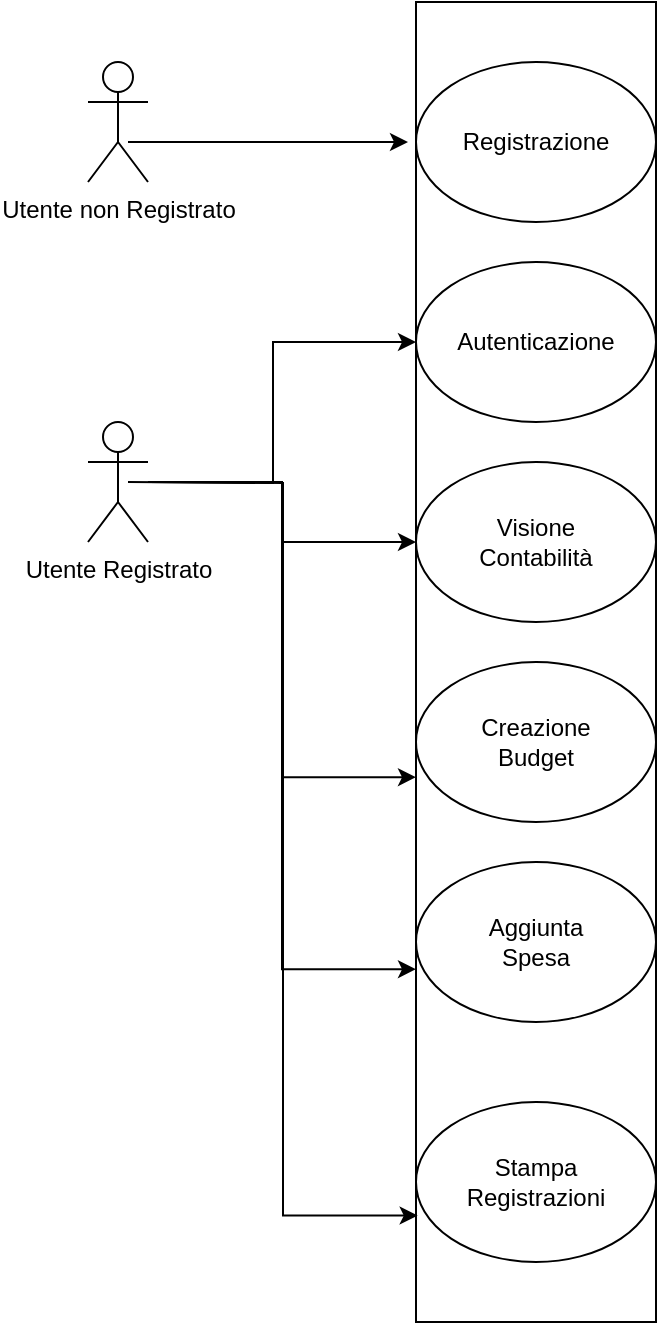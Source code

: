 <mxfile version="24.6.0" type="device">
  <diagram id="C5RBs43oDa-KdzZeNtuy" name="Page-1">
    <mxGraphModel dx="1050" dy="530" grid="1" gridSize="10" guides="1" tooltips="1" connect="1" arrows="1" fold="1" page="1" pageScale="1" pageWidth="827" pageHeight="1169" math="0" shadow="0">
      <root>
        <mxCell id="WIyWlLk6GJQsqaUBKTNV-0" />
        <mxCell id="WIyWlLk6GJQsqaUBKTNV-1" parent="WIyWlLk6GJQsqaUBKTNV-0" />
        <mxCell id="SzPGg_zXrU4IRWqKa49A-3" value="Utente non Registrato" style="shape=umlActor;verticalLabelPosition=bottom;verticalAlign=top;html=1;" vertex="1" parent="WIyWlLk6GJQsqaUBKTNV-1">
          <mxGeometry x="190" y="90" width="30" height="60" as="geometry" />
        </mxCell>
        <mxCell id="SzPGg_zXrU4IRWqKa49A-13" style="edgeStyle=orthogonalEdgeStyle;rounded=0;orthogonalLoop=1;jettySize=auto;html=1;entryX=0;entryY=0.5;entryDx=0;entryDy=0;" edge="1" parent="WIyWlLk6GJQsqaUBKTNV-1" target="SzPGg_zXrU4IRWqKa49A-7">
          <mxGeometry relative="1" as="geometry">
            <mxPoint x="210" y="300" as="sourcePoint" />
          </mxGeometry>
        </mxCell>
        <mxCell id="SzPGg_zXrU4IRWqKa49A-20" style="edgeStyle=orthogonalEdgeStyle;rounded=0;orthogonalLoop=1;jettySize=auto;html=1;" edge="1" parent="WIyWlLk6GJQsqaUBKTNV-1" source="SzPGg_zXrU4IRWqKa49A-10" target="SzPGg_zXrU4IRWqKa49A-9">
          <mxGeometry relative="1" as="geometry" />
        </mxCell>
        <mxCell id="SzPGg_zXrU4IRWqKa49A-10" value="Utente Registrato" style="shape=umlActor;verticalLabelPosition=bottom;verticalAlign=top;html=1;outlineConnect=0;" vertex="1" parent="WIyWlLk6GJQsqaUBKTNV-1">
          <mxGeometry x="190" y="270" width="30" height="60" as="geometry" />
        </mxCell>
        <mxCell id="SzPGg_zXrU4IRWqKa49A-11" value="" style="endArrow=classic;html=1;rounded=0;" edge="1" parent="WIyWlLk6GJQsqaUBKTNV-1">
          <mxGeometry width="50" height="50" relative="1" as="geometry">
            <mxPoint x="210" y="130" as="sourcePoint" />
            <mxPoint x="350" y="130" as="targetPoint" />
          </mxGeometry>
        </mxCell>
        <mxCell id="SzPGg_zXrU4IRWqKa49A-21" style="edgeStyle=orthogonalEdgeStyle;rounded=0;orthogonalLoop=1;jettySize=auto;html=1;entryX=0;entryY=0.72;entryDx=0;entryDy=0;entryPerimeter=0;" edge="1" parent="WIyWlLk6GJQsqaUBKTNV-1" source="SzPGg_zXrU4IRWqKa49A-10" target="SzPGg_zXrU4IRWqKa49A-17">
          <mxGeometry relative="1" as="geometry" />
        </mxCell>
        <mxCell id="SzPGg_zXrU4IRWqKa49A-22" style="edgeStyle=orthogonalEdgeStyle;rounded=0;orthogonalLoop=1;jettySize=auto;html=1;entryX=0.007;entryY=0.71;entryDx=0;entryDy=0;entryPerimeter=0;" edge="1" parent="WIyWlLk6GJQsqaUBKTNV-1" target="SzPGg_zXrU4IRWqKa49A-19">
          <mxGeometry relative="1" as="geometry">
            <mxPoint x="220" y="300" as="sourcePoint" />
          </mxGeometry>
        </mxCell>
        <mxCell id="SzPGg_zXrU4IRWqKa49A-23" style="edgeStyle=orthogonalEdgeStyle;rounded=0;orthogonalLoop=1;jettySize=auto;html=1;entryX=0;entryY=0.67;entryDx=0;entryDy=0;entryPerimeter=0;" edge="1" parent="WIyWlLk6GJQsqaUBKTNV-1" source="SzPGg_zXrU4IRWqKa49A-10" target="SzPGg_zXrU4IRWqKa49A-18">
          <mxGeometry relative="1" as="geometry" />
        </mxCell>
        <mxCell id="SzPGg_zXrU4IRWqKa49A-8" value="Registrazione" style="ellipse;whiteSpace=wrap;html=1;" vertex="1" parent="WIyWlLk6GJQsqaUBKTNV-1">
          <mxGeometry x="354" y="90" width="120" height="80" as="geometry" />
        </mxCell>
        <mxCell id="SzPGg_zXrU4IRWqKa49A-7" value="Autenticazione" style="ellipse;whiteSpace=wrap;html=1;" vertex="1" parent="WIyWlLk6GJQsqaUBKTNV-1">
          <mxGeometry x="354" y="190" width="120" height="80" as="geometry" />
        </mxCell>
        <mxCell id="SzPGg_zXrU4IRWqKa49A-9" value="Visione&lt;div&gt;Contabilità&lt;/div&gt;" style="ellipse;whiteSpace=wrap;html=1;" vertex="1" parent="WIyWlLk6GJQsqaUBKTNV-1">
          <mxGeometry x="354" y="290" width="120" height="80" as="geometry" />
        </mxCell>
        <mxCell id="SzPGg_zXrU4IRWqKa49A-17" value="Creazione&lt;div&gt;Budget&lt;/div&gt;" style="ellipse;whiteSpace=wrap;html=1;" vertex="1" parent="WIyWlLk6GJQsqaUBKTNV-1">
          <mxGeometry x="354" y="390" width="120" height="80" as="geometry" />
        </mxCell>
        <mxCell id="SzPGg_zXrU4IRWqKa49A-18" value="Aggiunta&lt;div&gt;Spesa&lt;/div&gt;" style="ellipse;whiteSpace=wrap;html=1;" vertex="1" parent="WIyWlLk6GJQsqaUBKTNV-1">
          <mxGeometry x="354" y="490" width="120" height="80" as="geometry" />
        </mxCell>
        <mxCell id="SzPGg_zXrU4IRWqKa49A-19" value="Stampa&lt;div&gt;Registrazioni&lt;/div&gt;" style="ellipse;whiteSpace=wrap;html=1;" vertex="1" parent="WIyWlLk6GJQsqaUBKTNV-1">
          <mxGeometry x="354" y="610" width="120" height="80" as="geometry" />
        </mxCell>
        <mxCell id="SzPGg_zXrU4IRWqKa49A-29" value="" style="rounded=0;whiteSpace=wrap;html=1;glass=0;shadow=0;fillColor=none;" vertex="1" parent="WIyWlLk6GJQsqaUBKTNV-1">
          <mxGeometry x="354" y="60" width="120" height="660" as="geometry" />
        </mxCell>
      </root>
    </mxGraphModel>
  </diagram>
</mxfile>
